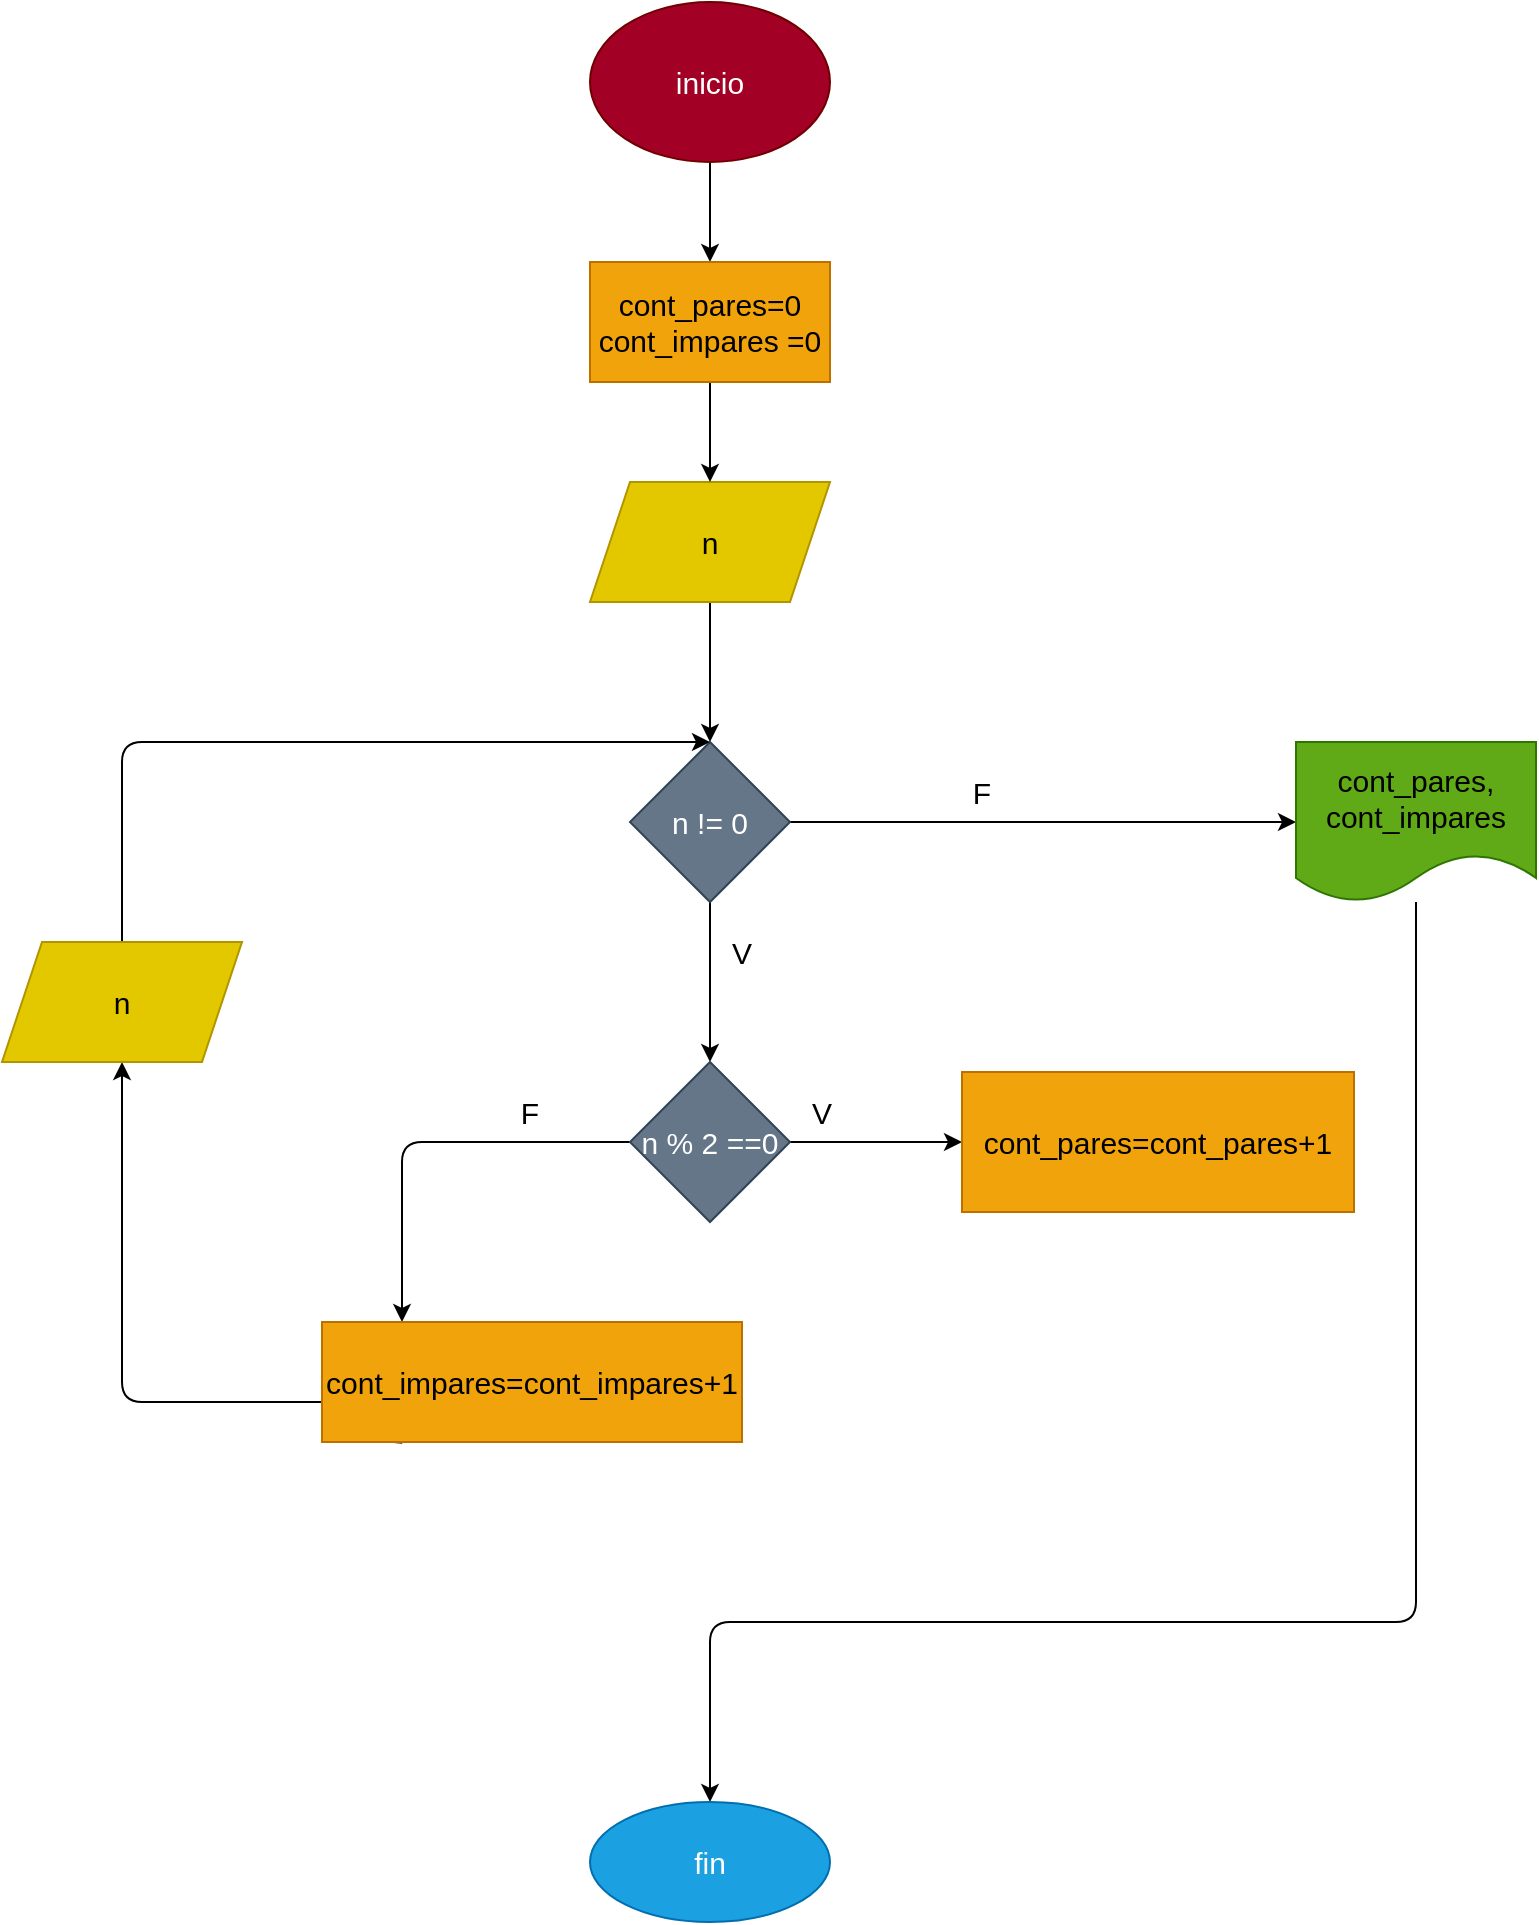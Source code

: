 <mxfile>
    <diagram id="KgqblEWXLQFx6_uCl17l" name="Page-1">
        <mxGraphModel dx="1152" dy="1703" grid="1" gridSize="10" guides="1" tooltips="1" connect="1" arrows="1" fold="1" page="1" pageScale="1" pageWidth="827" pageHeight="1169" math="0" shadow="0">
            <root>
                <mxCell id="0"/>
                <mxCell id="1" parent="0"/>
                <mxCell id="13" style="edgeStyle=none;html=1;entryX=0.5;entryY=0;entryDx=0;entryDy=0;fontSize=15;" edge="1" parent="1" source="2" target="12">
                    <mxGeometry relative="1" as="geometry"/>
                </mxCell>
                <mxCell id="2" value="inicio" style="ellipse;whiteSpace=wrap;html=1;fontSize=15;fillColor=#a20025;fontColor=#ffffff;strokeColor=#6F0000;" vertex="1" parent="1">
                    <mxGeometry x="354" y="-60" width="120" height="80" as="geometry"/>
                </mxCell>
                <mxCell id="6" value="" style="edgeStyle=none;html=1;fontSize=15;" edge="1" parent="1" source="3" target="5">
                    <mxGeometry relative="1" as="geometry"/>
                </mxCell>
                <mxCell id="3" value="n" style="shape=parallelogram;perimeter=parallelogramPerimeter;whiteSpace=wrap;html=1;fixedSize=1;fontSize=15;fillColor=#e3c800;fontColor=#000000;strokeColor=#B09500;" vertex="1" parent="1">
                    <mxGeometry x="354" y="180" width="120" height="60" as="geometry"/>
                </mxCell>
                <mxCell id="8" value="" style="edgeStyle=none;html=1;fontSize=15;" edge="1" parent="1" source="5" target="7">
                    <mxGeometry relative="1" as="geometry"/>
                </mxCell>
                <mxCell id="23" value="" style="edgeStyle=none;html=1;fontSize=15;" edge="1" parent="1" source="5" target="22">
                    <mxGeometry relative="1" as="geometry"/>
                </mxCell>
                <mxCell id="5" value="n != 0" style="rhombus;whiteSpace=wrap;html=1;fontSize=15;fillColor=#647687;fontColor=#ffffff;strokeColor=#314354;" vertex="1" parent="1">
                    <mxGeometry x="374" y="310" width="80" height="80" as="geometry"/>
                </mxCell>
                <mxCell id="10" value="" style="edgeStyle=none;html=1;fontSize=15;" edge="1" parent="1" source="7" target="9">
                    <mxGeometry relative="1" as="geometry"/>
                </mxCell>
                <mxCell id="16" value="" style="edgeStyle=none;html=1;fontSize=15;exitX=0;exitY=0.5;exitDx=0;exitDy=0;entryX=0.5;entryY=0;entryDx=0;entryDy=0;" edge="1" parent="1" source="7">
                    <mxGeometry relative="1" as="geometry">
                        <mxPoint x="260" y="600" as="targetPoint"/>
                        <Array as="points">
                            <mxPoint x="260" y="510"/>
                            <mxPoint x="260" y="560"/>
                        </Array>
                    </mxGeometry>
                </mxCell>
                <mxCell id="7" value="n % 2 ==0" style="rhombus;whiteSpace=wrap;html=1;fontSize=15;fillColor=#647687;fontColor=#ffffff;strokeColor=#314354;" vertex="1" parent="1">
                    <mxGeometry x="374" y="470" width="80" height="80" as="geometry"/>
                </mxCell>
                <mxCell id="9" value="cont_pares=cont_pares+1" style="whiteSpace=wrap;html=1;fontSize=15;fillColor=#f0a30a;fontColor=#000000;strokeColor=#BD7000;" vertex="1" parent="1">
                    <mxGeometry x="540" y="475" width="196" height="70" as="geometry"/>
                </mxCell>
                <mxCell id="14" style="edgeStyle=none;html=1;entryX=0.5;entryY=0;entryDx=0;entryDy=0;fontSize=15;" edge="1" parent="1" source="12" target="3">
                    <mxGeometry relative="1" as="geometry"/>
                </mxCell>
                <mxCell id="12" value="cont_pares=0&lt;br&gt;cont_impares =0" style="rounded=0;whiteSpace=wrap;html=1;fontSize=15;fillColor=#f0a30a;fontColor=#000000;strokeColor=#BD7000;" vertex="1" parent="1">
                    <mxGeometry x="354" y="70" width="120" height="60" as="geometry"/>
                </mxCell>
                <mxCell id="18" value="" style="edgeStyle=none;html=1;fontSize=15;" edge="1" parent="1" target="17">
                    <mxGeometry relative="1" as="geometry">
                        <mxPoint x="300" y="640" as="sourcePoint"/>
                    </mxGeometry>
                </mxCell>
                <mxCell id="20" value="" style="edgeStyle=none;html=1;fontSize=15;exitX=0;exitY=0.5;exitDx=0;exitDy=0;" edge="1" parent="1" target="19">
                    <mxGeometry relative="1" as="geometry">
                        <mxPoint x="220" y="640" as="sourcePoint"/>
                        <Array as="points">
                            <mxPoint x="120" y="640"/>
                        </Array>
                    </mxGeometry>
                </mxCell>
                <mxCell id="17" value="&lt;span&gt;cont_impares=cont_impares+1&lt;/span&gt;" style="whiteSpace=wrap;html=1;fontSize=15;fillColor=#f0a30a;fontColor=#000000;strokeColor=#BD7000;" vertex="1" parent="1">
                    <mxGeometry x="220" y="600" width="210" height="60" as="geometry"/>
                </mxCell>
                <mxCell id="21" style="edgeStyle=none;html=1;entryX=0.5;entryY=0;entryDx=0;entryDy=0;fontSize=15;" edge="1" parent="1" source="19" target="5">
                    <mxGeometry relative="1" as="geometry">
                        <Array as="points">
                            <mxPoint x="120" y="310"/>
                        </Array>
                    </mxGeometry>
                </mxCell>
                <mxCell id="19" value="n" style="shape=parallelogram;perimeter=parallelogramPerimeter;whiteSpace=wrap;html=1;fixedSize=1;fontSize=15;fillColor=#e3c800;fontColor=#000000;strokeColor=#B09500;" vertex="1" parent="1">
                    <mxGeometry x="60" y="410" width="120" height="60" as="geometry"/>
                </mxCell>
                <mxCell id="25" value="" style="edgeStyle=none;html=1;fontSize=15;" edge="1" parent="1" source="22" target="24">
                    <mxGeometry relative="1" as="geometry">
                        <Array as="points">
                            <mxPoint x="767" y="750"/>
                            <mxPoint x="414" y="750"/>
                        </Array>
                    </mxGeometry>
                </mxCell>
                <mxCell id="22" value="&lt;font color=&quot;#000000&quot;&gt;&lt;span style=&quot;font-family: &amp;#34;helvetica&amp;#34; ; font-size: 15px ; font-style: normal ; font-weight: 400 ; letter-spacing: normal ; text-align: center ; text-indent: 0px ; text-transform: none ; word-spacing: 0px ; display: inline ; float: none&quot;&gt;cont_pares,&lt;/span&gt;&lt;br style=&quot;font-family: &amp;#34;helvetica&amp;#34; ; font-size: 15px ; font-style: normal ; font-weight: 400 ; letter-spacing: normal ; text-align: center ; text-indent: 0px ; text-transform: none ; word-spacing: 0px&quot;&gt;&lt;span style=&quot;font-family: &amp;#34;helvetica&amp;#34; ; font-size: 15px ; font-style: normal ; font-weight: 400 ; letter-spacing: normal ; text-align: center ; text-indent: 0px ; text-transform: none ; word-spacing: 0px ; display: inline ; float: none&quot;&gt;cont_impares&lt;/span&gt;&lt;/font&gt;" style="shape=document;whiteSpace=wrap;html=1;boundedLbl=1;fontSize=15;fillColor=#60a917;fontColor=#ffffff;strokeColor=#2D7600;" vertex="1" parent="1">
                    <mxGeometry x="707" y="310" width="120" height="80" as="geometry"/>
                </mxCell>
                <mxCell id="24" value="fin" style="ellipse;whiteSpace=wrap;html=1;fontSize=15;fillColor=#1ba1e2;fontColor=#ffffff;strokeColor=#006EAF;" vertex="1" parent="1">
                    <mxGeometry x="354" y="840" width="120" height="60" as="geometry"/>
                </mxCell>
                <mxCell id="26" value="F" style="text;html=1;strokeColor=none;fillColor=none;align=center;verticalAlign=middle;whiteSpace=wrap;rounded=0;fontSize=15;" vertex="1" parent="1">
                    <mxGeometry x="520" y="320" width="60" height="30" as="geometry"/>
                </mxCell>
                <mxCell id="27" value="V" style="text;html=1;strokeColor=none;fillColor=none;align=center;verticalAlign=middle;whiteSpace=wrap;rounded=0;fontSize=15;" vertex="1" parent="1">
                    <mxGeometry x="400" y="400" width="60" height="30" as="geometry"/>
                </mxCell>
                <mxCell id="28" value="V" style="text;html=1;strokeColor=none;fillColor=none;align=center;verticalAlign=middle;whiteSpace=wrap;rounded=0;fontSize=15;" vertex="1" parent="1">
                    <mxGeometry x="440" y="480" width="60" height="30" as="geometry"/>
                </mxCell>
                <mxCell id="29" value="F" style="text;html=1;strokeColor=none;fillColor=none;align=center;verticalAlign=middle;whiteSpace=wrap;rounded=0;fontSize=15;" vertex="1" parent="1">
                    <mxGeometry x="294" y="480" width="60" height="30" as="geometry"/>
                </mxCell>
            </root>
        </mxGraphModel>
    </diagram>
</mxfile>